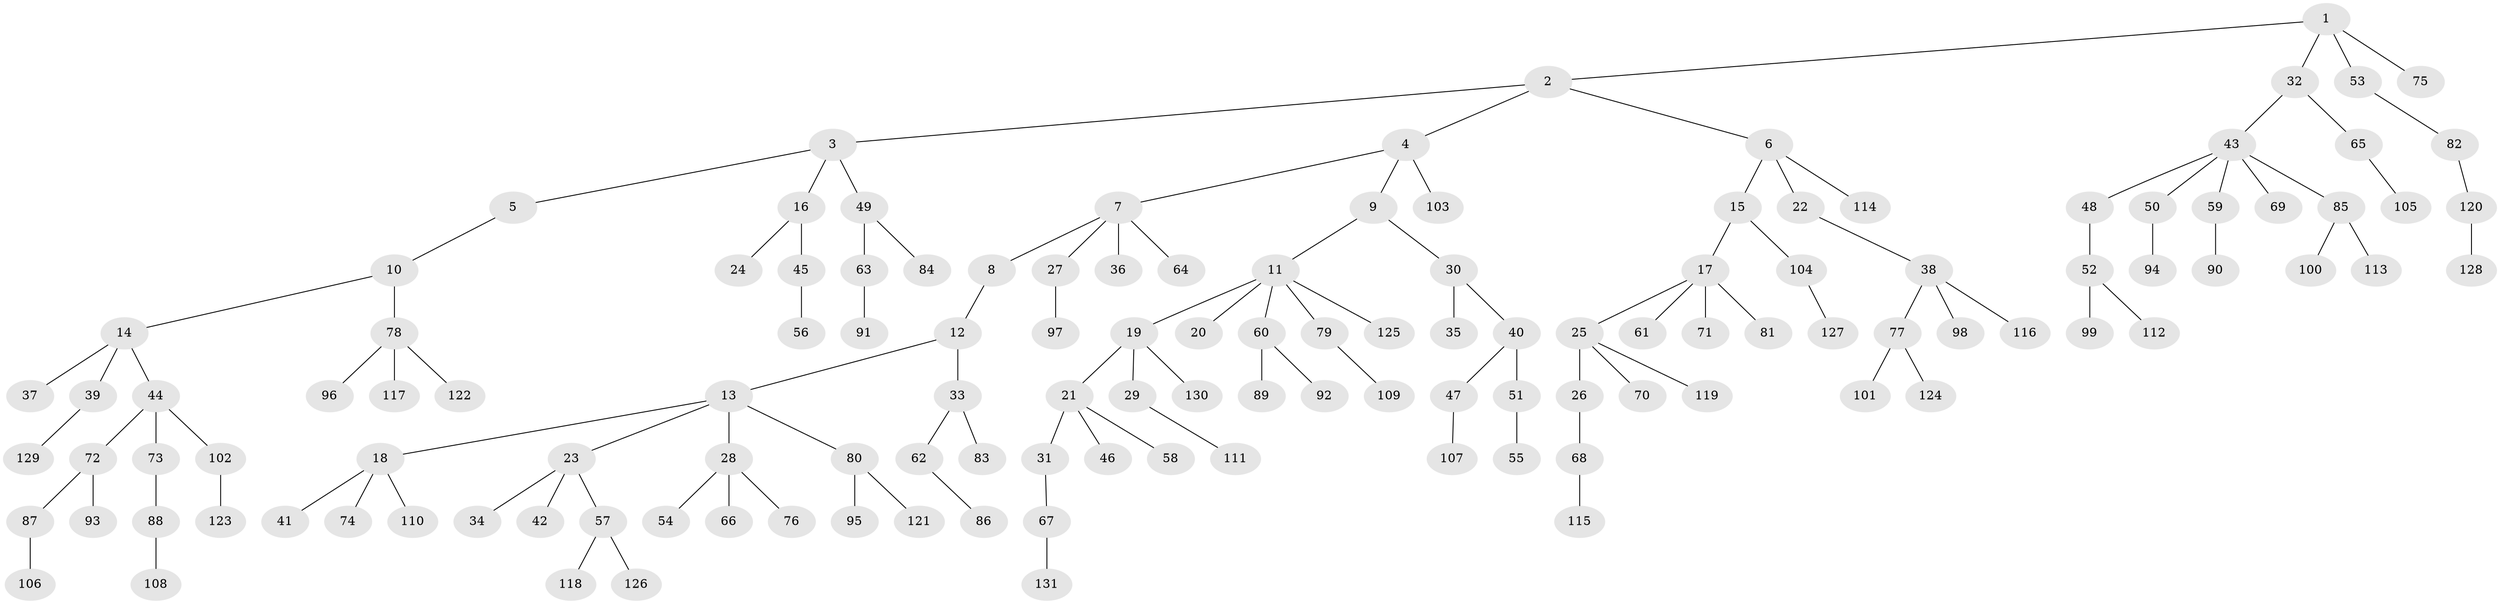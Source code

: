 // Generated by graph-tools (version 1.1) at 2025/26/03/09/25 03:26:30]
// undirected, 131 vertices, 130 edges
graph export_dot {
graph [start="1"]
  node [color=gray90,style=filled];
  1;
  2;
  3;
  4;
  5;
  6;
  7;
  8;
  9;
  10;
  11;
  12;
  13;
  14;
  15;
  16;
  17;
  18;
  19;
  20;
  21;
  22;
  23;
  24;
  25;
  26;
  27;
  28;
  29;
  30;
  31;
  32;
  33;
  34;
  35;
  36;
  37;
  38;
  39;
  40;
  41;
  42;
  43;
  44;
  45;
  46;
  47;
  48;
  49;
  50;
  51;
  52;
  53;
  54;
  55;
  56;
  57;
  58;
  59;
  60;
  61;
  62;
  63;
  64;
  65;
  66;
  67;
  68;
  69;
  70;
  71;
  72;
  73;
  74;
  75;
  76;
  77;
  78;
  79;
  80;
  81;
  82;
  83;
  84;
  85;
  86;
  87;
  88;
  89;
  90;
  91;
  92;
  93;
  94;
  95;
  96;
  97;
  98;
  99;
  100;
  101;
  102;
  103;
  104;
  105;
  106;
  107;
  108;
  109;
  110;
  111;
  112;
  113;
  114;
  115;
  116;
  117;
  118;
  119;
  120;
  121;
  122;
  123;
  124;
  125;
  126;
  127;
  128;
  129;
  130;
  131;
  1 -- 2;
  1 -- 32;
  1 -- 53;
  1 -- 75;
  2 -- 3;
  2 -- 4;
  2 -- 6;
  3 -- 5;
  3 -- 16;
  3 -- 49;
  4 -- 7;
  4 -- 9;
  4 -- 103;
  5 -- 10;
  6 -- 15;
  6 -- 22;
  6 -- 114;
  7 -- 8;
  7 -- 27;
  7 -- 36;
  7 -- 64;
  8 -- 12;
  9 -- 11;
  9 -- 30;
  10 -- 14;
  10 -- 78;
  11 -- 19;
  11 -- 20;
  11 -- 60;
  11 -- 79;
  11 -- 125;
  12 -- 13;
  12 -- 33;
  13 -- 18;
  13 -- 23;
  13 -- 28;
  13 -- 80;
  14 -- 37;
  14 -- 39;
  14 -- 44;
  15 -- 17;
  15 -- 104;
  16 -- 24;
  16 -- 45;
  17 -- 25;
  17 -- 61;
  17 -- 71;
  17 -- 81;
  18 -- 41;
  18 -- 74;
  18 -- 110;
  19 -- 21;
  19 -- 29;
  19 -- 130;
  21 -- 31;
  21 -- 46;
  21 -- 58;
  22 -- 38;
  23 -- 34;
  23 -- 42;
  23 -- 57;
  25 -- 26;
  25 -- 70;
  25 -- 119;
  26 -- 68;
  27 -- 97;
  28 -- 54;
  28 -- 66;
  28 -- 76;
  29 -- 111;
  30 -- 35;
  30 -- 40;
  31 -- 67;
  32 -- 43;
  32 -- 65;
  33 -- 62;
  33 -- 83;
  38 -- 77;
  38 -- 98;
  38 -- 116;
  39 -- 129;
  40 -- 47;
  40 -- 51;
  43 -- 48;
  43 -- 50;
  43 -- 59;
  43 -- 69;
  43 -- 85;
  44 -- 72;
  44 -- 73;
  44 -- 102;
  45 -- 56;
  47 -- 107;
  48 -- 52;
  49 -- 63;
  49 -- 84;
  50 -- 94;
  51 -- 55;
  52 -- 99;
  52 -- 112;
  53 -- 82;
  57 -- 118;
  57 -- 126;
  59 -- 90;
  60 -- 89;
  60 -- 92;
  62 -- 86;
  63 -- 91;
  65 -- 105;
  67 -- 131;
  68 -- 115;
  72 -- 87;
  72 -- 93;
  73 -- 88;
  77 -- 101;
  77 -- 124;
  78 -- 96;
  78 -- 117;
  78 -- 122;
  79 -- 109;
  80 -- 95;
  80 -- 121;
  82 -- 120;
  85 -- 100;
  85 -- 113;
  87 -- 106;
  88 -- 108;
  102 -- 123;
  104 -- 127;
  120 -- 128;
}
